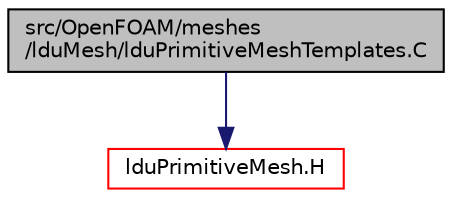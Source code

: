 digraph "src/OpenFOAM/meshes/lduMesh/lduPrimitiveMeshTemplates.C"
{
  bgcolor="transparent";
  edge [fontname="Helvetica",fontsize="10",labelfontname="Helvetica",labelfontsize="10"];
  node [fontname="Helvetica",fontsize="10",shape=record];
  Node1 [label="src/OpenFOAM/meshes\l/lduMesh/lduPrimitiveMeshTemplates.C",height=0.2,width=0.4,color="black", fillcolor="grey75", style="filled" fontcolor="black"];
  Node1 -> Node2 [color="midnightblue",fontsize="10",style="solid",fontname="Helvetica"];
  Node2 [label="lduPrimitiveMesh.H",height=0.2,width=0.4,color="red",URL="$lduPrimitiveMesh_8H.html"];
}
